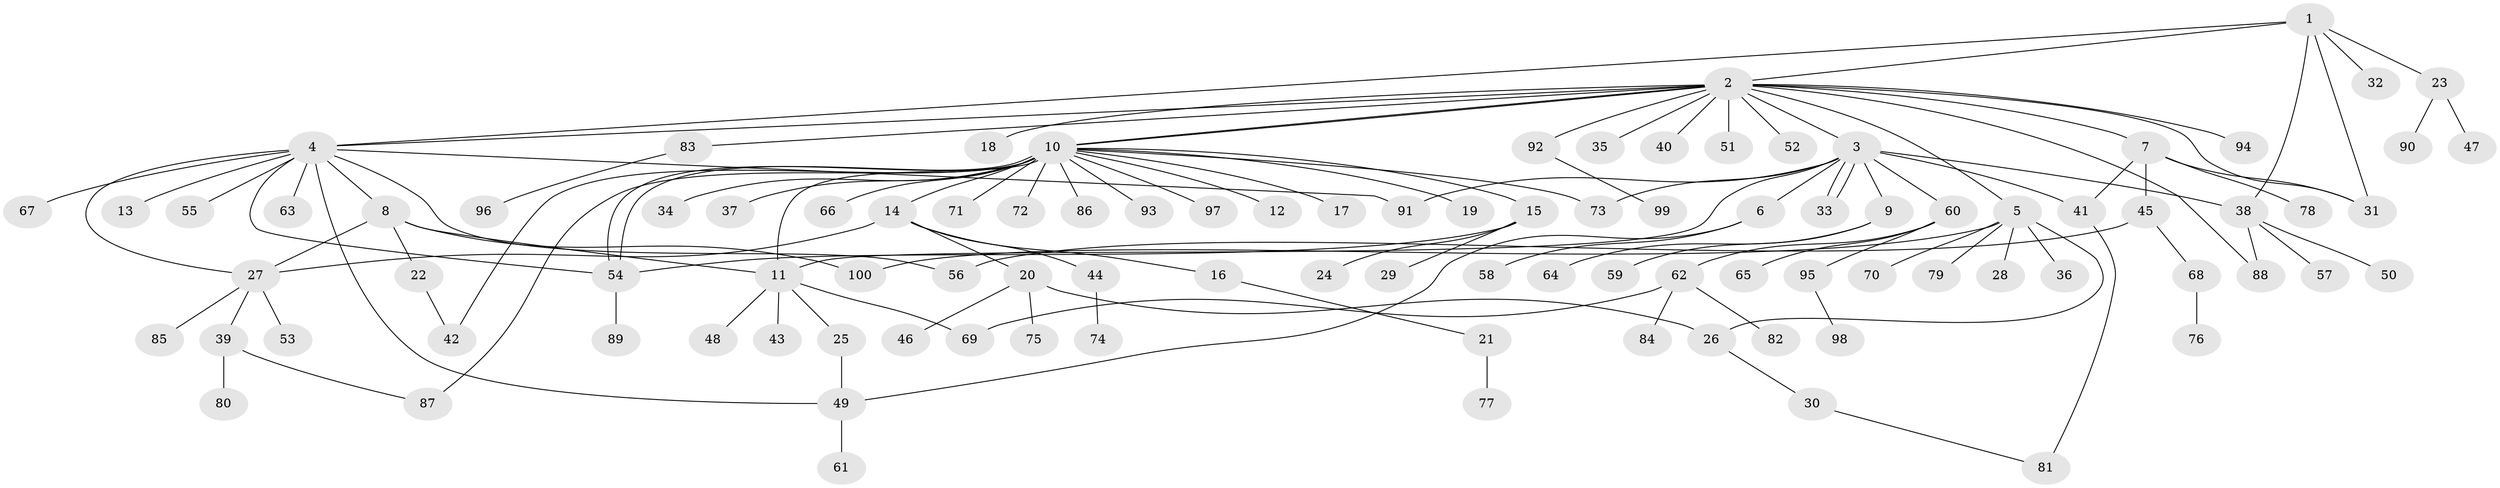 // Generated by graph-tools (version 1.1) at 2025/11/02/21/25 10:11:08]
// undirected, 100 vertices, 125 edges
graph export_dot {
graph [start="1"]
  node [color=gray90,style=filled];
  1;
  2;
  3;
  4;
  5;
  6;
  7;
  8;
  9;
  10;
  11;
  12;
  13;
  14;
  15;
  16;
  17;
  18;
  19;
  20;
  21;
  22;
  23;
  24;
  25;
  26;
  27;
  28;
  29;
  30;
  31;
  32;
  33;
  34;
  35;
  36;
  37;
  38;
  39;
  40;
  41;
  42;
  43;
  44;
  45;
  46;
  47;
  48;
  49;
  50;
  51;
  52;
  53;
  54;
  55;
  56;
  57;
  58;
  59;
  60;
  61;
  62;
  63;
  64;
  65;
  66;
  67;
  68;
  69;
  70;
  71;
  72;
  73;
  74;
  75;
  76;
  77;
  78;
  79;
  80;
  81;
  82;
  83;
  84;
  85;
  86;
  87;
  88;
  89;
  90;
  91;
  92;
  93;
  94;
  95;
  96;
  97;
  98;
  99;
  100;
  1 -- 2;
  1 -- 4;
  1 -- 23;
  1 -- 31;
  1 -- 32;
  1 -- 38;
  2 -- 3;
  2 -- 4;
  2 -- 5;
  2 -- 7;
  2 -- 10;
  2 -- 10;
  2 -- 18;
  2 -- 31;
  2 -- 35;
  2 -- 40;
  2 -- 51;
  2 -- 52;
  2 -- 83;
  2 -- 88;
  2 -- 92;
  2 -- 94;
  3 -- 6;
  3 -- 9;
  3 -- 11;
  3 -- 33;
  3 -- 33;
  3 -- 38;
  3 -- 41;
  3 -- 60;
  3 -- 73;
  3 -- 91;
  4 -- 8;
  4 -- 13;
  4 -- 27;
  4 -- 49;
  4 -- 54;
  4 -- 55;
  4 -- 56;
  4 -- 63;
  4 -- 67;
  4 -- 91;
  5 -- 26;
  5 -- 28;
  5 -- 36;
  5 -- 70;
  5 -- 79;
  5 -- 100;
  6 -- 49;
  6 -- 58;
  7 -- 31;
  7 -- 41;
  7 -- 45;
  7 -- 78;
  8 -- 11;
  8 -- 22;
  8 -- 27;
  8 -- 100;
  9 -- 59;
  9 -- 64;
  10 -- 11;
  10 -- 12;
  10 -- 14;
  10 -- 15;
  10 -- 17;
  10 -- 19;
  10 -- 34;
  10 -- 37;
  10 -- 42;
  10 -- 54;
  10 -- 54;
  10 -- 66;
  10 -- 71;
  10 -- 72;
  10 -- 73;
  10 -- 86;
  10 -- 87;
  10 -- 93;
  10 -- 97;
  11 -- 25;
  11 -- 43;
  11 -- 48;
  11 -- 69;
  14 -- 16;
  14 -- 20;
  14 -- 27;
  14 -- 44;
  15 -- 24;
  15 -- 29;
  15 -- 54;
  16 -- 21;
  20 -- 26;
  20 -- 46;
  20 -- 75;
  21 -- 77;
  22 -- 42;
  23 -- 47;
  23 -- 90;
  25 -- 49;
  26 -- 30;
  27 -- 39;
  27 -- 53;
  27 -- 85;
  30 -- 81;
  38 -- 50;
  38 -- 57;
  38 -- 88;
  39 -- 80;
  39 -- 87;
  41 -- 81;
  44 -- 74;
  45 -- 56;
  45 -- 68;
  49 -- 61;
  54 -- 89;
  60 -- 62;
  60 -- 65;
  60 -- 95;
  62 -- 69;
  62 -- 82;
  62 -- 84;
  68 -- 76;
  83 -- 96;
  92 -- 99;
  95 -- 98;
}
